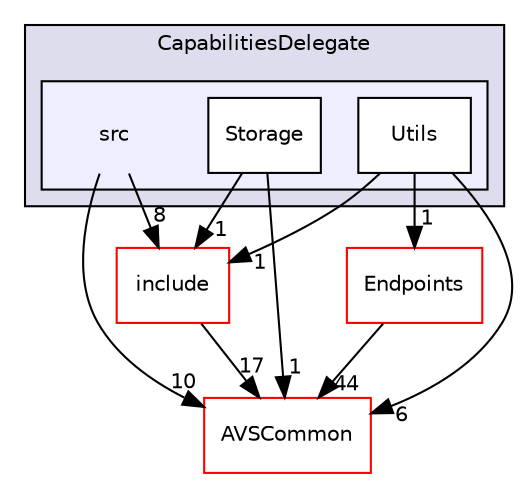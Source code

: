 digraph "/home/ANT.AMAZON.COM/womw/workplace/1.19_release/doxy/avs-device-sdk/CapabilitiesDelegate/src" {
  compound=true
  node [ fontsize="10", fontname="Helvetica"];
  edge [ labelfontsize="10", labelfontname="Helvetica"];
  subgraph clusterdir_924a657fe36215a0159270de1b610651 {
    graph [ bgcolor="#ddddee", pencolor="black", label="CapabilitiesDelegate" fontname="Helvetica", fontsize="10", URL="dir_924a657fe36215a0159270de1b610651.html"]
  subgraph clusterdir_f14574f3da14ef94e1b0e15a21513161 {
    graph [ bgcolor="#eeeeff", pencolor="black", label="" URL="dir_f14574f3da14ef94e1b0e15a21513161.html"];
    dir_f14574f3da14ef94e1b0e15a21513161 [shape=plaintext label="src"];
    dir_9e2ce11fe8425ff8f6dea297b9bf063f [shape=box label="Storage" color="black" fillcolor="white" style="filled" URL="dir_9e2ce11fe8425ff8f6dea297b9bf063f.html"];
    dir_ec880417965574cf4289400711c59d64 [shape=box label="Utils" color="black" fillcolor="white" style="filled" URL="dir_ec880417965574cf4289400711c59d64.html"];
  }
  }
  dir_0a90cfc4c6fc93350190d2c91cca5e69 [shape=box label="Endpoints" fillcolor="white" style="filled" color="red" URL="dir_0a90cfc4c6fc93350190d2c91cca5e69.html"];
  dir_13e65effb2bde530b17b3d5eefcd0266 [shape=box label="AVSCommon" fillcolor="white" style="filled" color="red" URL="dir_13e65effb2bde530b17b3d5eefcd0266.html"];
  dir_872c8767738f6c0aba43e56d09bbdc21 [shape=box label="include" fillcolor="white" style="filled" color="red" URL="dir_872c8767738f6c0aba43e56d09bbdc21.html"];
  dir_9e2ce11fe8425ff8f6dea297b9bf063f->dir_13e65effb2bde530b17b3d5eefcd0266 [headlabel="1", labeldistance=1.5 headhref="dir_000166_000017.html"];
  dir_9e2ce11fe8425ff8f6dea297b9bf063f->dir_872c8767738f6c0aba43e56d09bbdc21 [headlabel="1", labeldistance=1.5 headhref="dir_000166_000161.html"];
  dir_0a90cfc4c6fc93350190d2c91cca5e69->dir_13e65effb2bde530b17b3d5eefcd0266 [headlabel="44", labeldistance=1.5 headhref="dir_000295_000017.html"];
  dir_f14574f3da14ef94e1b0e15a21513161->dir_13e65effb2bde530b17b3d5eefcd0266 [headlabel="10", labeldistance=1.5 headhref="dir_000165_000017.html"];
  dir_f14574f3da14ef94e1b0e15a21513161->dir_872c8767738f6c0aba43e56d09bbdc21 [headlabel="8", labeldistance=1.5 headhref="dir_000165_000161.html"];
  dir_872c8767738f6c0aba43e56d09bbdc21->dir_13e65effb2bde530b17b3d5eefcd0266 [headlabel="17", labeldistance=1.5 headhref="dir_000161_000017.html"];
  dir_ec880417965574cf4289400711c59d64->dir_0a90cfc4c6fc93350190d2c91cca5e69 [headlabel="1", labeldistance=1.5 headhref="dir_000167_000295.html"];
  dir_ec880417965574cf4289400711c59d64->dir_13e65effb2bde530b17b3d5eefcd0266 [headlabel="6", labeldistance=1.5 headhref="dir_000167_000017.html"];
  dir_ec880417965574cf4289400711c59d64->dir_872c8767738f6c0aba43e56d09bbdc21 [headlabel="1", labeldistance=1.5 headhref="dir_000167_000161.html"];
}
